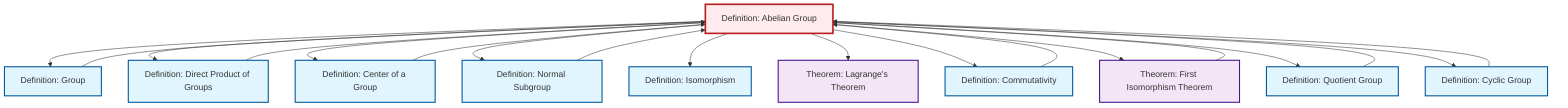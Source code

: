 graph TD
    classDef definition fill:#e1f5fe,stroke:#01579b,stroke-width:2px
    classDef theorem fill:#f3e5f5,stroke:#4a148c,stroke-width:2px
    classDef axiom fill:#fff3e0,stroke:#e65100,stroke-width:2px
    classDef example fill:#e8f5e9,stroke:#1b5e20,stroke-width:2px
    classDef current fill:#ffebee,stroke:#b71c1c,stroke-width:3px
    def-abelian-group["Definition: Abelian Group"]:::definition
    def-commutativity["Definition: Commutativity"]:::definition
    def-center-of-group["Definition: Center of a Group"]:::definition
    def-direct-product["Definition: Direct Product of Groups"]:::definition
    def-quotient-group["Definition: Quotient Group"]:::definition
    thm-lagrange["Theorem: Lagrange's Theorem"]:::theorem
    def-group["Definition: Group"]:::definition
    thm-first-isomorphism["Theorem: First Isomorphism Theorem"]:::theorem
    def-normal-subgroup["Definition: Normal Subgroup"]:::definition
    def-cyclic-group["Definition: Cyclic Group"]:::definition
    def-isomorphism["Definition: Isomorphism"]:::definition
    def-normal-subgroup --> def-abelian-group
    def-direct-product --> def-abelian-group
    def-abelian-group --> def-group
    thm-first-isomorphism --> def-abelian-group
    def-abelian-group --> def-direct-product
    def-abelian-group --> def-center-of-group
    def-abelian-group --> def-normal-subgroup
    def-abelian-group --> def-isomorphism
    def-abelian-group --> thm-lagrange
    def-abelian-group --> def-commutativity
    def-commutativity --> def-abelian-group
    def-cyclic-group --> def-abelian-group
    def-abelian-group --> thm-first-isomorphism
    def-abelian-group --> def-quotient-group
    def-quotient-group --> def-abelian-group
    def-center-of-group --> def-abelian-group
    def-abelian-group --> def-cyclic-group
    def-group --> def-abelian-group
    class def-abelian-group current